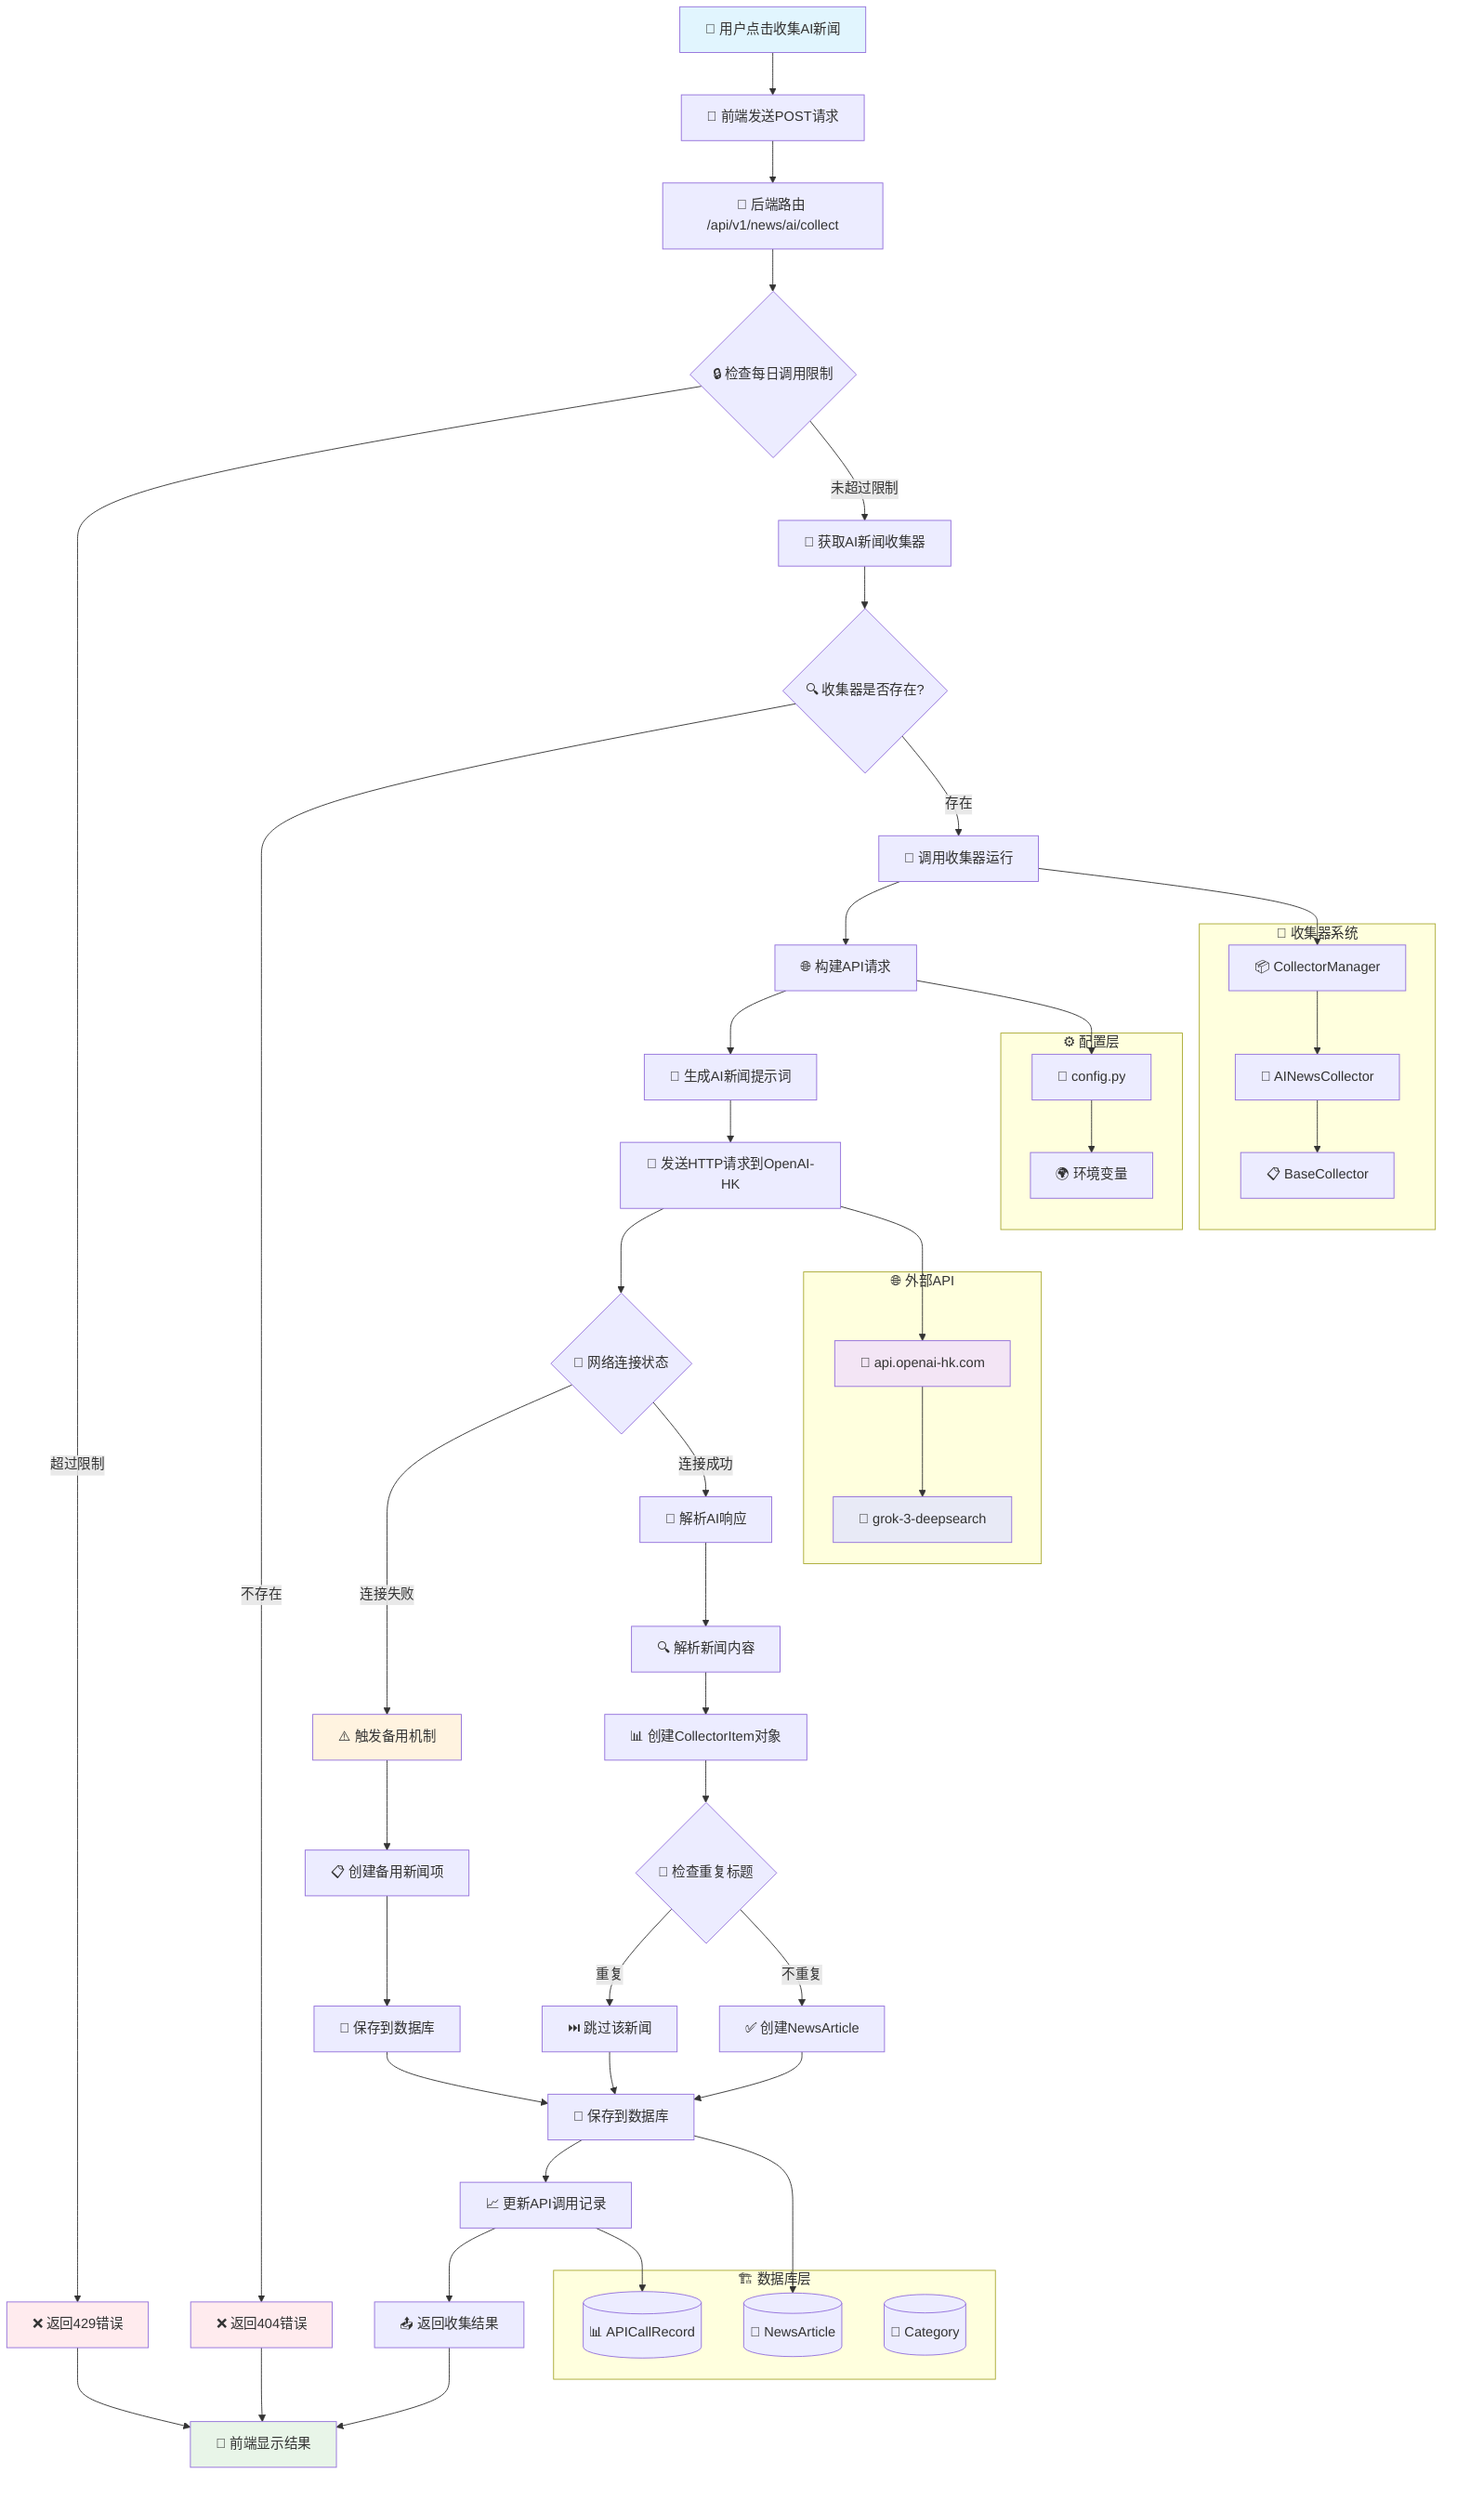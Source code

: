 graph TD
    A[👤 用户点击收集AI新闻] --> B[📱 前端发送POST请求]
    B --> C[🔄 后端路由 /api/v1/news/ai/collect]
    
    C --> D{🔒 检查每日调用限制}
    D -->|超过限制| E[❌ 返回429错误]
    D -->|未超过限制| F[🎯 获取AI新闻收集器]
    
    F --> G{🔍 收集器是否存在?}
    G -->|不存在| H[❌ 返回404错误]
    G -->|存在| I[🤖 调用收集器运行]
    
    I --> J[🌐 构建API请求]
    J --> K[📝 生成AI新闻提示词]
    K --> L[🔗 发送HTTP请求到OpenAI-HK]
    
    L --> M{📡 网络连接状态}
    M -->|连接失败| N[⚠️ 触发备用机制]
    M -->|连接成功| O[📄 解析AI响应]
    
    N --> P[📋 创建备用新闻项]
    P --> Q[💾 保存到数据库]
    
    O --> R[🔍 解析新闻内容]
    R --> S[📊 创建CollectorItem对象]
    S --> T{🔄 检查重复标题}
    T -->|重复| U[⏭️ 跳过该新闻]
    T -->|不重复| V[✅ 创建NewsArticle]
    
    V --> W[💾 保存到数据库]
    U --> W
    Q --> W
    
    W --> X[📈 更新API调用记录]
    X --> Y[📤 返回收集结果]
    Y --> Z[📱 前端显示结果]
    
    E --> Z
    H --> Z
    
    subgraph "🏗️ 数据库层"
        DB1[(📰 NewsArticle)]
        DB2[(📊 APICallRecord)]
        DB3[(📑 Category)]
    end
    
    subgraph "🔧 收集器系统"
        CM[📦 CollectorManager]
        AC[🤖 AINewsCollector]
        BC[📋 BaseCollector]
        
        AC --> BC
        CM --> AC
    end
    
    subgraph "🌐 外部API"
        API[🔗 api.openai-hk.com]
        MODEL[🧠 grok-3-deepsearch]
        
        API --> MODEL
    end
    
    subgraph "⚙️ 配置层"
        CFG[🔧 config.py]
        ENV[🌍 环境变量]
        
        CFG --> ENV
    end
    
    W --> DB1
    X --> DB2
    I --> CM
    L --> API
    J --> CFG
    
    style A fill:#e1f5fe
    style Z fill:#e8f5e8
    style N fill:#fff3e0
    style E fill:#ffebee
    style H fill:#ffebee
    style API fill:#f3e5f5
    style MODEL fill:#e8eaf6